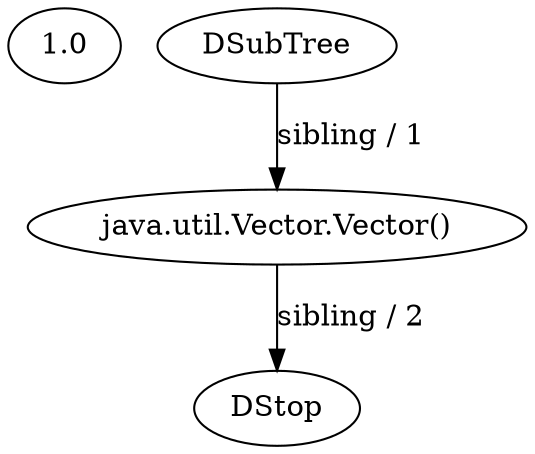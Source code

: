 // Program AST
digraph {
	1.0 [label=1.0]
	0 [label=DSubTree]
	1 [label="java.util.Vector.Vector()"]
	0 -> 1 [label="sibling / 1" constraint=true direction=LR]
	2 [label=DStop]
	1 -> 2 [label="sibling / 2" constraint=true direction=LR]
}
